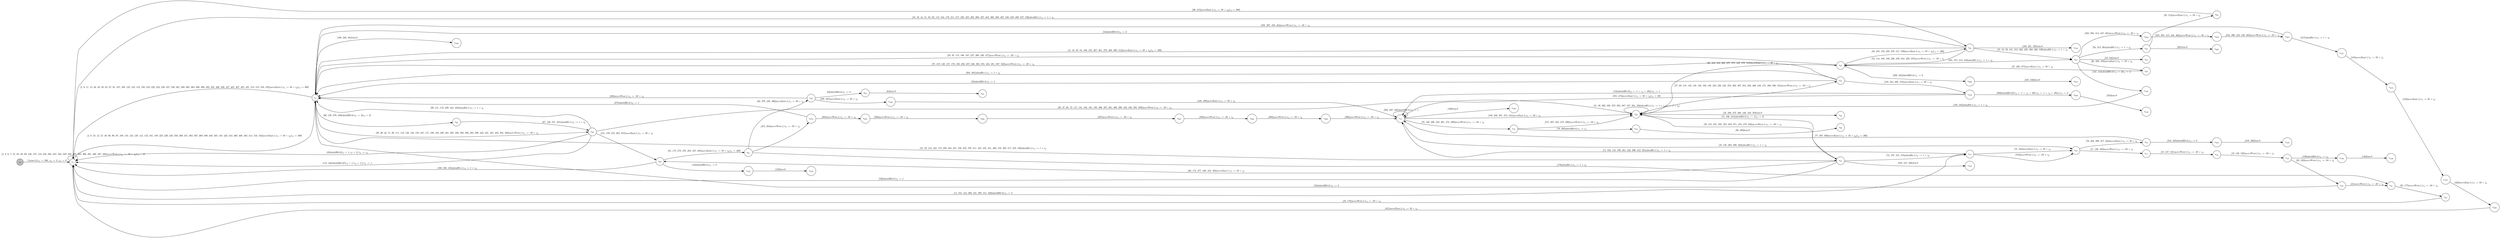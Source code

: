 digraph EFSM{
  graph [rankdir="LR", fontname="Latin Modern Math"];
  node [color="black", fillcolor="white", shape="circle", style="filled", fontname="Latin Modern Math"];
  edge [fontname="Latin Modern Math"];

  s0[fillcolor="gray", label=<s<sub>0</sub>>];
  s1[label=<s<sub>1</sub>>];
  s4[label=<s<sub>4</sub>>];
  s14[label=<s<sub>14</sub>>];
  s15[label=<s<sub>15</sub>>];
  s16[label=<s<sub>16</sub>>];
  s17[label=<s<sub>17</sub>>];
  s18[label=<s<sub>18</sub>>];
  s19[label=<s<sub>19</sub>>];
  s20[label=<s<sub>20</sub>>];
  s21[label=<s<sub>21</sub>>];
  s22[label=<s<sub>22</sub>>];
  s24[label=<s<sub>24</sub>>];
  s25[label=<s<sub>25</sub>>];
  s26[label=<s<sub>26</sub>>];
  s27[label=<s<sub>27</sub>>];
  s29[label=<s<sub>29</sub>>];
  s30[label=<s<sub>30</sub>>];
  s32[label=<s<sub>32</sub>>];
  s53[label=<s<sub>53</sub>>];
  s55[label=<s<sub>55</sub>>];
  s57[label=<s<sub>57</sub>>];
  s60[label=<s<sub>60</sub>>];
  s61[label=<s<sub>61</sub>>];
  s62[label=<s<sub>62</sub>>];
  s63[label=<s<sub>63</sub>>];
  s64[label=<s<sub>64</sub>>];
  s66[label=<s<sub>66</sub>>];
  s76[label=<s<sub>76</sub>>];
  s78[label=<s<sub>78</sub>>];
  s79[label=<s<sub>79</sub>>];
  s80[label=<s<sub>80</sub>>];
  s94[label=<s<sub>94</sub>>];
  s95[label=<s<sub>95</sub>>];
  s100[label=<s<sub>100</sub>>];
  s122[label=<s<sub>122</sub>>];
  s123[label=<s<sub>123</sub>>];
  s133[label=<s<sub>133</sub>>];
  s139[label=<s<sub>139</sub>>];
  s140[label=<s<sub>140</sub>>];
  s163[label=<s<sub>163</sub>>];
  s180[label=<s<sub>180</sub>>];
  s182[label=<s<sub>182</sub>>];
  s199[label=<s<sub>199</sub>>];
  s209[label=<s<sub>209</sub>>];
  s210[label=<s<sub>210</sub>>];
  s265[label=<s<sub>265</sub>>];
  s274[label=<s<sub>274</sub>>];
  s285[label=<s<sub>285</sub>>];
  s286[label=<s<sub>286</sub>>];
  s287[label=<s<sub>287</sub>>];
  s288[label=<s<sub>288</sub>>];
  s289[label=<s<sub>289</sub>>];
  s309[label=<s<sub>309</sub>>];
  s310[label=<s<sub>310</sub>>];
  s318[label=<s<sub>318</sub>>];
  s319[label=<s<sub>319</sub>>];
  s332[label=<s<sub>332</sub>>];
  s333[label=<s<sub>333</sub>>];
  s334[label=<s<sub>334</sub>>];
  s417[label=<s<sub>417</sub>>];
  s418[label=<s<sub>418</sub>>];
  s419[label=<s<sub>419</sub>>];
  s420[label=<s<sub>420</sub>>];
  s439[label=<s<sub>439</sub>>];

  s0->s1[label=<<i> [1]start:2/o<sub>1</sub> := 200, o<sub>2</sub> := 3, o<sub>3</sub> := 0</i>>];
  s19->s20[label=<<i> [20, 523]moveWest:1/o<sub>1</sub> := -50 + i<sub>0</sub></i>>];
  s20->s21[label=<<i> [21]moveWest:1/o<sub>1</sub> := -50 + i<sub>0</sub></i>>];
  s21->s22[label=<<i> [22, 177]moveWest:1/o<sub>1</sub> := -50 + i<sub>0</sub></i>>];
  s22->s1[label=<<i> [23, 178]moveWest:1/o<sub>1</sub> := -50 + i<sub>0</sub></i>>];
  s25->s26[label=<<i> [26, 329, 376]moveEast:1/o<sub>1</sub> := 50 + i<sub>0</sub></i>>];
  s26->s27[label=<<i> [27, 330, 377]moveEast:1/o<sub>1</sub> := 50 + i<sub>0</sub></i>>];
  s30->s30[label=<<i> [31, 38, 302, 338, 372, 382, 387, 457, 501, 502]alienHit:1/o<sub>1</sub> := 1 + i<sub>0</sub>&#91;r<sub>2</sub> := 2 &times; i<sub>0</sub>&#93;</i>>];
  s30->s32[label=<<i> [32, 339, 373, 388, 446, 458, 503]win:0</i>>];
  s30->s27[label=<<i> [39, 104, 184, 208, 257, 374, 442, 476, 510]moveEast:1/o<sub>1</sub> := 50 + i<sub>0</sub></i>>];
  s27->s24[label=<<i> [40, 105, 185, 258, 378, 511, 538]moveEast:1/o<sub>1</sub> := 50 + i<sub>0</sub>&#91;r<sub>3</sub> := 300&#93;</i>>];
  s29->s1[label=<<i> [43]shieldHit:0&#91;r<sub>2</sub> &gt; 1, r<sub>2</sub> &gt; 1&#93;/o<sub>1</sub> := r<sub>2</sub></i>>];
  s24->s4[label=<<i> [41, 45, 65, 84, 106, 218, 267, 361, 379, 408, 490, 512]moveEast:1/o<sub>1</sub> := 50 + i<sub>0</sub>&#91;r<sub>3</sub> := 300&#93;</i>>];
  s4->s1[label=<<i> [5, 9, 11, 13, 46, 48, 50, 85, 87, 91, 107, 109, 125, 142, 152, 188, 219, 222, 224, 228, 247, 249, 261, 268, 362, 364, 368, 390, 402, 404, 406, 409, 427, 465, 467, 485, 491, 513, 515, 533, 535]moveEast:1/o<sub>1</sub> := 50 + i<sub>0</sub>&#91;r<sub>3</sub> := 300&#93;</i>>];
  s25->s53[label=<<i> [53, 540]win:0</i>>];
  s24->s4[label=<<i> [54]shieldHit:0/o<sub>1</sub> := 2</i>>];
  s30->s57[label=<<i> [57, 69, 118, 132, 148, 156, 169, 192, 232, 236, 245, 253, 303, 307, 354, 383, 400, 433, 471, 480, 506, 531]moveWest:1/o<sub>1</sub> := -50 + i<sub>0</sub></i>>];
  s57->s4[label=<<i> [58]shieldHit:0/o<sub>1</sub> := 1</i>>];
  s62->s63[label=<<i> [63]shieldHit:0/o<sub>1</sub> := 0</i>>];
  s63->s64[label=<<i> [64]lose:0</i>>];
  s14->s16[label=<<i> [75, 316]moveEast:1/o<sub>1</sub> := 50 + i<sub>0</sub></i>>];
  s76->s15[label=<<i> [77, 205, 300]moveEast:1/o<sub>1</sub> := 50 + i<sub>0</sub>&#91;r<sub>3</sub> := 300&#93;</i>>];
  s78->s79[label=<<i> [79, 292]shieldHit:0/o<sub>1</sub> := r<sub>2</sub></i>>];
  s79->s80[label=<<i> [80, 293]lose:0</i>>];
  s94->s95[label=<<i> [95, 214]moveEast:1/o<sub>1</sub> := 50 + i<sub>0</sub></i>>];
  s95->s1[label=<<i> [96, 215]moveEast:1/o<sub>1</sub> := 50 + i<sub>0</sub>&#91;r<sub>3</sub> := 300&#93;</i>>];
  s29->s1[label=<<i> [112, 342]shieldHit:0&#91;!(r<sub>2</sub> &gt; 1&or;r<sub>2</sub> &gt; 1)&#93;/o<sub>1</sub> := 1</i>>];
  s4->s29[label=<<i> [29, 36, 42, 71, 98, 111, 116, 120, 150, 158, 167, 171, 190, 194, 238, 281, 305, 336, 356, 380, 385, 398, 423, 431, 455, 482, 504, 508]moveWest:1/o<sub>1</sub> := -50 + i<sub>0</sub></i>>];
  s60->s122[label=<<i> [122]shieldHit:0/o<sub>1</sub> := 0</i>>];
  s122->s123[label=<<i> [123]lose:0</i>>];
  s4->s66[label=<<i> [66, 129, 270, 340]shieldHit:0/o<sub>1</sub> := 2&#91;r<sub>2</sub> := 0&#93;</i>>];
  s133->s15[label=<<i> [134]shieldHit:0&#91;r<sub>3</sub> + -1 &times; r<sub>2</sub> &gt; 294&#93;/o<sub>1</sub> := 1</i>>];
  s15->s16[label=<<i> [16, 135, 203, 298, 323]alienHit:1/o<sub>1</sub> := 1 + i<sub>0</sub></i>>];
  s16->s17[label=<<i> [17, 136, 520]moveWest:1/o<sub>1</sub> := -50 + i<sub>0</sub></i>>];
  s17->s18[label=<<i> [18, 137, 521]moveWest:1/o<sub>1</sub> := -50 + i<sub>0</sub></i>>];
  s18->s19[label=<<i> [19, 138, 522]moveWest:1/o<sub>1</sub> := -50 + i<sub>0</sub></i>>];
  s19->s139[label=<<i> [139]shieldHit:0/o<sub>1</sub> := r<sub>2</sub></i>>];
  s139->s140[label=<<i> [140]lose:0</i>>];
  s61->s21[label=<<i> [176]alienHit:1/o<sub>1</sub> := 1 + i<sub>0</sub></i>>];
  s1->s24[label=<<i> [24, 33, 44, 51, 83, 92, 113, 164, 179, 211, 217, 220, 225, 262, 266, 327, 343, 360, 392, 407, 428, 459, 489, 527, 536]alienHit:1/o<sub>1</sub> := 1 + i<sub>0</sub></i>>];
  s25->s182[label=<<i> [182, 444]shieldHit:0/o<sub>1</sub> := 2&#91;r<sub>2</sub> := 1&#93;</i>>];
  s182->s30[label=<<i> [183, 445]alienHit:1/o<sub>1</sub> := 1 + i<sub>0</sub></i>>];
  s57->s4[label=<<i> [70, 119, 149, 157, 170, 193, 233, 237, 246, 304, 355, 434, 481, 507, 532]moveWest:1/o<sub>1</sub> := -50 + i<sub>0</sub></i>>];
  s55->s14[label=<<i> [74, 197, 315, 518]alienHit:1/o<sub>1</sub> := 1 + i<sub>0</sub></i>>];
  s15->s199[label=<<i> [199]win:0</i>>];
  s27->s209[label=<<i> [209, 345]shieldHit:0/o<sub>1</sub> := 0</i>>];
  s209->s210[label=<<i> [210, 346]lose:0</i>>];
  s25->s94[label=<<i> [94, 213, 264]alienHit:1/o<sub>1</sub> := 1 + i<sub>0</sub></i>>];
  s24->s180[label=<<i> [180, 221, 528]win:0</i>>];
  s4->s100[label=<<i> [100, 240, 484]win:0</i>>];
  s133->s15[label=<<i> [255, 473]moveEast:1/o<sub>1</sub> := 50 + i<sub>0</sub>&#91;r<sub>3</sub> := 50&#93;</i>>];
  s15->s30[label=<<i> [103, 256, 301, 313, 441]moveEast:1/o<sub>1</sub> := 50 + i<sub>0</sub></i>>];
  s24->s27[label=<<i> [34, 114, 165, 186, 226, 259, 344, 429, 537]moveWest:1/o<sub>1</sub> := -50 + i<sub>0</sub></i>>];
  s27->s4[label=<<i> [28, 35, 115, 166, 187, 227, 260, 430, 477]moveWest:1/o<sub>1</sub> := -50 + i<sub>0</sub></i>>];
  s24->s25[label=<<i> [25, 52, 93, 181, 212, 263, 328, 393, 460, 539]alienHit:1/o<sub>1</sub> := 1 + i<sub>0</sub></i>>];
  s94->s265[label=<<i> [265]win:0</i>>];
  s66->s29[label=<<i> [67, 130, 271, 341]alienHit:1/o<sub>1</sub> := 1 + i<sub>0</sub></i>>];
  s29->s60[label=<<i> [121, 159, 272, 282, 357]moveEast:1/o<sub>1</sub> := 50 + i<sub>0</sub></i>>];
  s61->s274[label=<<i> [274, 284]moveWest:1/o<sub>1</sub> := -50 + i<sub>0</sub></i>>];
  s274->s4[label=<<i> [275]shieldHit:0/o<sub>1</sub> := 1</i>>];
  s4->s55[label=<<i> [55, 59, 154, 162, 173, 230, 234, 251, 276, 352, 370, 411, 425, 435, 451, 469, 478, 493, 517, 525, 529]alienHit:1/o<sub>1</sub> := 1 + i<sub>0</sub></i>>];
  s60->s61[label=<<i> [61, 175, 273, 278, 283, 437, 495]moveEast:1/o<sub>1</sub> := 50 + i<sub>0</sub>&#91;r<sub>3</sub> := 300&#93;</i>>];
  s62->s4[label=<<i> [280]moveWest:1/o<sub>1</sub> := -50 + i<sub>0</sub></i>>];
  s274->s285[label=<<i> [285]moveWest:1/o<sub>1</sub> := -50 + i<sub>0</sub></i>>];
  s285->s286[label=<<i> [286]moveWest:1/o<sub>1</sub> := -50 + i<sub>0</sub></i>>];
  s286->s287[label=<<i> [287]moveWest:1/o<sub>1</sub> := -50 + i<sub>0</sub></i>>];
  s287->s288[label=<<i> [288]moveWest:1/o<sub>1</sub> := -50 + i<sub>0</sub></i>>];
  s288->s289[label=<<i> [289]moveWest:1/o<sub>1</sub> := -50 + i<sub>0</sub></i>>];
  s289->s15[label=<<i> [290]moveWest:1/o<sub>1</sub> := -50 + i<sub>0</sub></i>>];
  s14->s15[label=<<i> [15, 102, 145, 198, 201, 242, 296, 312, 321]alienHit:1/o<sub>1</sub> := 1 + i<sub>0</sub></i>>];
  s57->s133[label=<<i> [133, 254, 308, 472]moveEast:1/o<sub>1</sub> := 50 + i<sub>0</sub></i>>];
  s133->s309[label=<<i> [309]shieldHit:0&#91;!(r<sub>3</sub> + -1 &times; r<sub>2</sub> &gt; 294&or;r<sub>3</sub> + -1 &times; r<sub>2</sub> &gt; 294)&#93;/o<sub>1</sub> := 0</i>>];
  s309->s310[label=<<i> [310]lose:0</i>>];
  s1->s14[label=<<i> [14, 101, 144, 200, 241, 295, 311, 320]shieldHit:0/o<sub>1</sub> := 2</i>>];
  s30->s55[label=<<i> [73, 196, 314]shieldHit:0/o<sub>1</sub> := 1&#91;r<sub>2</sub> := 0&#93;</i>>];
  s16->s76[label=<<i> [76, 204, 299, 317, 324]moveEast:1/o<sub>1</sub> := 50 + i<sub>0</sub></i>>];
  s76->s318[label=<<i> [318, 325]shieldHit:0/o<sub>1</sub> := 0</i>>];
  s318->s319[label=<<i> [319, 326]lose:0</i>>];
  s15->s15[label=<<i> [202, 297, 322]shieldHit:0/o<sub>1</sub> := 1</i>>];
  s25->s332[label=<<i> [332, 394, 414, 447, 461]moveWest:1/o<sub>1</sub> := -50 + i<sub>0</sub></i>>];
  s332->s333[label=<<i> [333, 395, 415, 448, 462]moveWest:1/o<sub>1</sub> := -50 + i<sub>0</sub></i>>];
  s333->s334[label=<<i> [334, 396, 416, 449, 463]moveWest:1/o<sub>1</sub> := -50 + i<sub>0</sub></i>>];
  s60->s1[label=<<i> [160, 358, 453]alienHit:1/o<sub>1</sub> := 1 + i<sub>0</sub></i>>];
  s1->s1[label=<<i> [2, 3, 6, 7, 81, 82, 88, 89, 126, 127, 143, 216, 294, 347, 348, 349, 350, 359, 365, 366, 391, 486, 487, 488]moveWest:1/o<sub>1</sub> := -50 + i<sub>0</sub>&#91;r<sub>2</sub> := 0&#93;</i>>];
  s57->s4[label=<<i> [384, 401]alienHit:1/o<sub>1</sub> := 1 + i<sub>0</sub></i>>];
  s55->s163[label=<<i> [163, 412, 426]win:0</i>>];
  s27->s25[label=<<i> [331, 375, 413, 443]alienHit:1/o<sub>1</sub> := 1 + i<sub>0</sub></i>>];
  s334->s417[label=<<i> [417]alienHit:1/o<sub>1</sub> := 1 + i<sub>0</sub></i>>];
  s417->s418[label=<<i> [418]moveEast:1/o<sub>1</sub> := 50 + i<sub>0</sub></i>>];
  s418->s419[label=<<i> [419]moveEast:1/o<sub>1</sub> := 50 + i<sub>0</sub></i>>];
  s419->s420[label=<<i> [420]moveEast:1/o<sub>1</sub> := 50 + i<sub>0</sub></i>>];
  s420->s1[label=<<i> [421]moveEast:1/o<sub>1</sub> := 50 + i<sub>0</sub></i>>];
  s1->s4[label=<<i> [4, 8, 10, 12, 47, 49, 86, 90, 97, 108, 110, 124, 128, 141, 153, 161, 189, 223, 229, 248, 250, 269, 351, 363, 367, 369, 389, 403, 405, 410, 422, 454, 466, 468, 492, 514, 516, 534]moveEast:1/o<sub>1</sub> := 50 + i<sub>0</sub>&#91;r<sub>3</sub> := 300&#93;</i>>];
  s62->s439[label=<<i> [439, 497]moveEast:1/o<sub>1</sub> := 50 + i<sub>0</sub></i>>];
  s439->s15[label=<<i> [440, 498]moveEast:1/o<sub>1</sub> := 50 + i<sub>0</sub></i>>];
  s55->s60[label=<<i> [60, 174, 277, 436, 452, 494]moveEast:1/o<sub>1</sub> := 50 + i<sub>0</sub></i>>];
  s29->s30[label=<<i> [30, 37, 68, 72, 117, 131, 168, 191, 195, 306, 337, 381, 386, 399, 432, 456, 505, 509]moveWest:1/o<sub>1</sub> := -50 + i<sub>0</sub></i>>];
  s334->s4[label=<<i> [335, 397, 450, 464]moveWest:1/o<sub>1</sub> := -50 + i<sub>0</sub></i>>];
  s78->s30[label=<<i> [147, 207, 244, 475, 500]moveWest:1/o<sub>1</sub> := -50 + i<sub>0</sub></i>>];
  s55->s30[label=<<i> [56, 155, 231, 235, 252, 353, 371, 470, 479, 530]moveWest:1/o<sub>1</sub> := -50 + i<sub>0</sub></i>>];
  s29->s4[label=<<i> [99, 151, 172, 239, 424, 483]alienHit:1/o<sub>1</sub> := 1 + i<sub>0</sub></i>>];
  s61->s62[label=<<i> [62, 279, 438, 496]moveEast:1/o<sub>1</sub> := 50 + i<sub>0</sub></i>>];
  s15->s78[label=<<i> [78, 146, 206, 243, 291, 474, 499]moveWest:1/o<sub>1</sub> := -50 + i<sub>0</sub></i>>];
  s14->s16[label=<<i> [519]moveWest:1/o<sub>1</sub> := -50 + i<sub>0</sub></i>>];
  s20->s4[label=<<i> [524]shieldHit:0/o<sub>1</sub> := 2</i>>];
  s55->s1[label=<<i> [526]shieldHit:0/o<sub>1</sub> := 1</i>>];
}